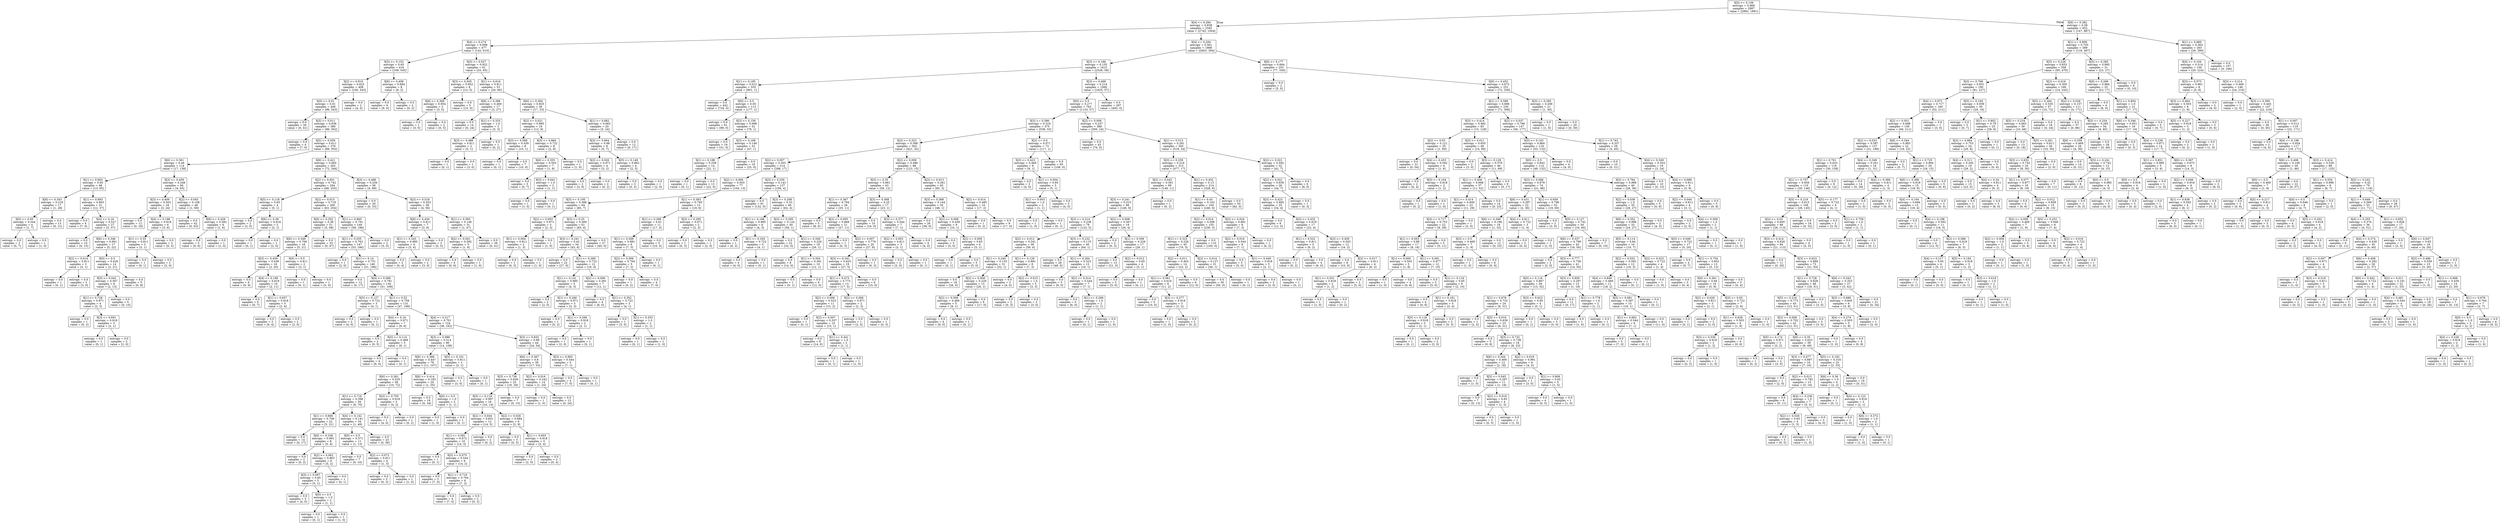 digraph Tree {
node [shape=box] ;
0 [label="X[5] <= 0.156\nentropy = 0.968\nsamples = 2997\nvalue = [2892, 1891]"] ;
1 [label="X[4] <= 0.284\nentropy = 0.838\nsamples = 2345\nvalue = [2745, 1004]"] ;
0 -> 1 [labeldistance=2.5, labelangle=45, headlabel="True"] ;
2 [label="X[4] <= 0.274\nentropy = 0.699\nsamples = 477\nvalue = [142, 610]"] ;
1 -> 2 ;
3 [label="X[5] <= 0.153\nentropy = 0.65\nsamples = 416\nvalue = [109, 545]"] ;
2 -> 3 ;
4 [label="X[2] <= 0.916\nentropy = 0.623\nsamples = 408\nvalue = [100, 543]"] ;
3 -> 4 ;
5 [label="X[5] <= 0.01\nentropy = 0.61\nsamples = 406\nvalue = [96, 543]"] ;
4 -> 5 ;
6 [label="entropy = 0.0\nsamples = 26\nvalue = [0, 41]"] ;
5 -> 6 ;
7 [label="X[5] <= 0.011\nentropy = 0.636\nsamples = 380\nvalue = [96, 502]"] ;
5 -> 7 ;
8 [label="entropy = 0.0\nsamples = 4\nvalue = [7, 0]"] ;
7 -> 8 ;
9 [label="X[5] <= 0.059\nentropy = 0.611\nsamples = 376\nvalue = [89, 502]"] ;
7 -> 9 ;
10 [label="X[6] <= 0.361\nentropy = 0.46\nsamples = 114\nvalue = [17, 158]"] ;
9 -> 10 ;
11 [label="X[1] <= 0.663\nentropy = 0.65\nsamples = 48\nvalue = [13, 65]"] ;
10 -> 11 ;
12 [label="X[6] <= 0.343\nentropy = 0.216\nsamples = 17\nvalue = [1, 28]"] ;
11 -> 12 ;
13 [label="X[5] <= 0.05\nentropy = 0.544\nsamples = 4\nvalue = [1, 7]"] ;
12 -> 13 ;
14 [label="entropy = 0.0\nsamples = 3\nvalue = [0, 7]"] ;
13 -> 14 ;
15 [label="entropy = 0.0\nsamples = 1\nvalue = [1, 0]"] ;
13 -> 15 ;
16 [label="entropy = 0.0\nsamples = 13\nvalue = [0, 21]"] ;
12 -> 16 ;
17 [label="X[1] <= 0.693\nentropy = 0.803\nsamples = 31\nvalue = [12, 37]"] ;
11 -> 17 ;
18 [label="entropy = 0.0\nsamples = 4\nvalue = [7, 0]"] ;
17 -> 18 ;
19 [label="X[4] <= 0.16\nentropy = 0.527\nsamples = 27\nvalue = [5, 37]"] ;
17 -> 19 ;
20 [label="entropy = 0.0\nsamples = 10\nvalue = [0, 15]"] ;
19 -> 20 ;
21 [label="X[6] <= 0.346\nentropy = 0.691\nsamples = 17\nvalue = [5, 22]"] ;
19 -> 21 ;
22 [label="X[2] <= 0.014\nentropy = 0.811\nsamples = 3\nvalue = [3, 1]"] ;
21 -> 22 ;
23 [label="entropy = 0.0\nsamples = 1\nvalue = [0, 1]"] ;
22 -> 23 ;
24 [label="entropy = 0.0\nsamples = 2\nvalue = [3, 0]"] ;
22 -> 24 ;
25 [label="X[0] <= 0.5\nentropy = 0.426\nsamples = 14\nvalue = [2, 21]"] ;
21 -> 25 ;
26 [label="X[5] <= 0.042\nentropy = 0.567\nsamples = 9\nvalue = [2, 13]"] ;
25 -> 26 ;
27 [label="X[1] <= 0.728\nentropy = 0.971\nsamples = 4\nvalue = [2, 3]"] ;
26 -> 27 ;
28 [label="entropy = 0.0\nsamples = 1\nvalue = [0, 2]"] ;
27 -> 28 ;
29 [label="X[3] <= 0.691\nentropy = 0.918\nsamples = 3\nvalue = [2, 1]"] ;
27 -> 29 ;
30 [label="entropy = 0.0\nsamples = 1\nvalue = [0, 1]"] ;
29 -> 30 ;
31 [label="entropy = 0.0\nsamples = 2\nvalue = [2, 0]"] ;
29 -> 31 ;
32 [label="entropy = 0.0\nsamples = 5\nvalue = [0, 10]"] ;
26 -> 32 ;
33 [label="entropy = 0.0\nsamples = 5\nvalue = [0, 8]"] ;
25 -> 33 ;
34 [label="X[3] <= 0.459\nentropy = 0.248\nsamples = 66\nvalue = [4, 93]"] ;
10 -> 34 ;
35 [label="X[3] <= 0.409\nentropy = 0.503\nsamples = 18\nvalue = [3, 24]"] ;
34 -> 35 ;
36 [label="entropy = 0.0\nsamples = 12\nvalue = [0, 18]"] ;
35 -> 36 ;
37 [label="X[4] <= 0.198\nentropy = 0.918\nsamples = 6\nvalue = [3, 6]"] ;
35 -> 37 ;
38 [label="X[1] <= 0.55\nentropy = 0.811\nsamples = 3\nvalue = [3, 1]"] ;
37 -> 38 ;
39 [label="entropy = 0.0\nsamples = 1\nvalue = [0, 1]"] ;
38 -> 39 ;
40 [label="entropy = 0.0\nsamples = 2\nvalue = [3, 0]"] ;
38 -> 40 ;
41 [label="entropy = 0.0\nsamples = 3\nvalue = [0, 5]"] ;
37 -> 41 ;
42 [label="X[2] <= 0.045\nentropy = 0.108\nsamples = 48\nvalue = [1, 69]"] ;
34 -> 42 ;
43 [label="entropy = 0.0\nsamples = 42\nvalue = [0, 63]"] ;
42 -> 43 ;
44 [label="X[6] <= 0.429\nentropy = 0.592\nsamples = 6\nvalue = [1, 6]"] ;
42 -> 44 ;
45 [label="entropy = 0.0\nsamples = 5\nvalue = [0, 6]"] ;
44 -> 45 ;
46 [label="entropy = 0.0\nsamples = 1\nvalue = [1, 0]"] ;
44 -> 46 ;
47 [label="X[6] <= 0.421\nentropy = 0.665\nsamples = 262\nvalue = [72, 344]"] ;
9 -> 47 ;
48 [label="X[2] <= 0.001\nentropy = 0.742\nsamples = 204\nvalue = [68, 255]"] ;
47 -> 48 ;
49 [label="X[5] <= 0.118\nentropy = 0.65\nsamples = 4\nvalue = [5, 1]"] ;
48 -> 49 ;
50 [label="entropy = 0.0\nsamples = 2\nvalue = [3, 0]"] ;
49 -> 50 ;
51 [label="X[6] <= 0.39\nentropy = 0.918\nsamples = 2\nvalue = [2, 1]"] ;
49 -> 51 ;
52 [label="entropy = 0.0\nsamples = 1\nvalue = [0, 1]"] ;
51 -> 52 ;
53 [label="entropy = 0.0\nsamples = 1\nvalue = [2, 0]"] ;
51 -> 53 ;
54 [label="X[2] <= 0.015\nentropy = 0.719\nsamples = 200\nvalue = [63, 254]"] ;
48 -> 54 ;
55 [label="X[6] <= 0.352\nentropy = 0.36\nsamples = 51\nvalue = [5, 68]"] ;
54 -> 55 ;
56 [label="X[6] <= 0.349\nentropy = 0.706\nsamples = 18\nvalue = [5, 21]"] ;
55 -> 56 ;
57 [label="X[3] <= 0.459\nentropy = 0.439\nsamples = 16\nvalue = [2, 20]"] ;
56 -> 57 ;
58 [label="entropy = 0.0\nsamples = 6\nvalue = [0, 9]"] ;
57 -> 58 ;
59 [label="X[4] <= 0.198\nentropy = 0.619\nsamples = 10\nvalue = [2, 11]"] ;
57 -> 59 ;
60 [label="entropy = 0.0\nsamples = 5\nvalue = [0, 7]"] ;
59 -> 60 ;
61 [label="X[1] <= 0.657\nentropy = 0.918\nsamples = 5\nvalue = [2, 4]"] ;
59 -> 61 ;
62 [label="entropy = 0.0\nsamples = 3\nvalue = [0, 4]"] ;
61 -> 62 ;
63 [label="entropy = 0.0\nsamples = 2\nvalue = [2, 0]"] ;
61 -> 63 ;
64 [label="X[0] <= 0.5\nentropy = 0.811\nsamples = 2\nvalue = [3, 1]"] ;
56 -> 64 ;
65 [label="entropy = 0.0\nsamples = 1\nvalue = [0, 1]"] ;
64 -> 65 ;
66 [label="entropy = 0.0\nsamples = 1\nvalue = [3, 0]"] ;
64 -> 66 ;
67 [label="entropy = 0.0\nsamples = 33\nvalue = [0, 47]"] ;
55 -> 67 ;
68 [label="X[1] <= 0.865\nentropy = 0.791\nsamples = 149\nvalue = [58, 186]"] ;
54 -> 68 ;
69 [label="X[1] <= 0.035\nentropy = 0.763\nsamples = 147\nvalue = [53, 186]"] ;
68 -> 69 ;
70 [label="entropy = 0.0\nsamples = 1\nvalue = [2, 0]"] ;
69 -> 70 ;
71 [label="X[1] <= 0.14\nentropy = 0.751\nsamples = 146\nvalue = [51, 186]"] ;
69 -> 71 ;
72 [label="entropy = 0.0\nsamples = 12\nvalue = [0, 17]"] ;
71 -> 72 ;
73 [label="X[4] <= 0.066\nentropy = 0.781\nsamples = 134\nvalue = [51, 169]"] ;
71 -> 73 ;
74 [label="X[5] <= 0.127\nentropy = 0.722\nsamples = 3\nvalue = [4, 1]"] ;
73 -> 74 ;
75 [label="entropy = 0.0\nsamples = 2\nvalue = [4, 0]"] ;
74 -> 75 ;
76 [label="entropy = 0.0\nsamples = 1\nvalue = [0, 1]"] ;
74 -> 76 ;
77 [label="X[1] <= 0.52\nentropy = 0.758\nsamples = 131\nvalue = [47, 168]"] ;
73 -> 77 ;
78 [label="X[4] <= 0.16\nentropy = 0.971\nsamples = 7\nvalue = [9, 6]"] ;
77 -> 78 ;
79 [label="entropy = 0.0\nsamples = 2\nvalue = [0, 5]"] ;
78 -> 79 ;
80 [label="X[5] <= 0.114\nentropy = 0.469\nsamples = 5\nvalue = [9, 1]"] ;
78 -> 80 ;
81 [label="entropy = 0.0\nsamples = 4\nvalue = [9, 0]"] ;
80 -> 81 ;
82 [label="entropy = 0.0\nsamples = 1\nvalue = [0, 1]"] ;
80 -> 82 ;
83 [label="X[4] <= 0.217\nentropy = 0.701\nsamples = 124\nvalue = [38, 162]"] ;
77 -> 83 ;
84 [label="X[3] <= 0.986\nentropy = 0.514\nsamples = 80\nvalue = [14, 108]"] ;
83 -> 84 ;
85 [label="X[6] <= 0.366\nentropy = 0.447\nsamples = 78\nvalue = [11, 107]"] ;
84 -> 85 ;
86 [label="X[6] <= 0.361\nentropy = 0.535\nsamples = 58\nvalue = [10, 72]"] ;
85 -> 86 ;
87 [label="X[1] <= 0.716\nentropy = 0.398\nsamples = 56\nvalue = [6, 70]"] ;
86 -> 87 ;
88 [label="X[1] <= 0.666\nentropy = 0.706\nsamples = 22\nvalue = [5, 21]"] ;
87 -> 88 ;
89 [label="entropy = 0.0\nsamples = 14\nvalue = [0, 17]"] ;
88 -> 89 ;
90 [label="X[6] <= 0.338\nentropy = 0.991\nsamples = 8\nvalue = [5, 4]"] ;
88 -> 90 ;
91 [label="entropy = 0.0\nsamples = 2\nvalue = [0, 2]"] ;
90 -> 91 ;
92 [label="X[2] <= 0.062\nentropy = 0.863\nsamples = 6\nvalue = [5, 2]"] ;
90 -> 92 ;
93 [label="X[5] <= 0.097\nentropy = 0.65\nsamples = 5\nvalue = [5, 1]"] ;
92 -> 93 ;
94 [label="entropy = 0.0\nsamples = 3\nvalue = [4, 0]"] ;
93 -> 94 ;
95 [label="X[0] <= 0.5\nentropy = 1.0\nsamples = 2\nvalue = [1, 1]"] ;
93 -> 95 ;
96 [label="entropy = 0.0\nsamples = 1\nvalue = [0, 1]"] ;
95 -> 96 ;
97 [label="entropy = 0.0\nsamples = 1\nvalue = [1, 0]"] ;
95 -> 97 ;
98 [label="entropy = 0.0\nsamples = 1\nvalue = [0, 1]"] ;
92 -> 98 ;
99 [label="X[4] <= 0.142\nentropy = 0.141\nsamples = 34\nvalue = [1, 49]"] ;
87 -> 99 ;
100 [label="X[0] <= 0.5\nentropy = 0.371\nsamples = 11\nvalue = [1, 13]"] ;
99 -> 100 ;
101 [label="entropy = 0.0\nsamples = 7\nvalue = [0, 10]"] ;
100 -> 101 ;
102 [label="X[2] <= 0.072\nentropy = 0.811\nsamples = 4\nvalue = [1, 3]"] ;
100 -> 102 ;
103 [label="entropy = 0.0\nsamples = 3\nvalue = [0, 3]"] ;
102 -> 103 ;
104 [label="entropy = 0.0\nsamples = 1\nvalue = [1, 0]"] ;
102 -> 104 ;
105 [label="entropy = 0.0\nsamples = 23\nvalue = [0, 36]"] ;
99 -> 105 ;
106 [label="X[3] <= 0.705\nentropy = 0.918\nsamples = 2\nvalue = [4, 2]"] ;
86 -> 106 ;
107 [label="entropy = 0.0\nsamples = 1\nvalue = [4, 0]"] ;
106 -> 107 ;
108 [label="entropy = 0.0\nsamples = 1\nvalue = [0, 2]"] ;
106 -> 108 ;
109 [label="X[6] <= 0.414\nentropy = 0.183\nsamples = 20\nvalue = [1, 35]"] ;
85 -> 109 ;
110 [label="entropy = 0.0\nsamples = 18\nvalue = [0, 34]"] ;
109 -> 110 ;
111 [label="X[0] <= 0.5\nentropy = 1.0\nsamples = 2\nvalue = [1, 1]"] ;
109 -> 111 ;
112 [label="entropy = 0.0\nsamples = 1\nvalue = [1, 0]"] ;
111 -> 112 ;
113 [label="entropy = 0.0\nsamples = 1\nvalue = [0, 1]"] ;
111 -> 113 ;
114 [label="X[5] <= 0.101\nentropy = 0.811\nsamples = 2\nvalue = [3, 1]"] ;
84 -> 114 ;
115 [label="entropy = 0.0\nsamples = 1\nvalue = [3, 0]"] ;
114 -> 115 ;
116 [label="entropy = 0.0\nsamples = 1\nvalue = [0, 1]"] ;
114 -> 116 ;
117 [label="X[3] <= 0.832\nentropy = 0.89\nsamples = 44\nvalue = [24, 54]"] ;
83 -> 117 ;
118 [label="X[6] <= 0.367\nentropy = 0.8\nsamples = 39\nvalue = [17, 53]"] ;
117 -> 118 ;
119 [label="X[3] <= 0.736\nentropy = 0.939\nsamples = 25\nvalue = [16, 29]"] ;
118 -> 119 ;
120 [label="X[5] <= 0.118\nentropy = 0.997\nsamples = 18\nvalue = [16, 14]"] ;
119 -> 120 ;
121 [label="X[2] <= 0.044\nentropy = 0.831\nsamples = 12\nvalue = [14, 5]"] ;
120 -> 121 ;
122 [label="X[1] <= 0.581\nentropy = 0.672\nsamples = 10\nvalue = [14, 3]"] ;
121 -> 122 ;
123 [label="entropy = 0.0\nsamples = 1\nvalue = [0, 1]"] ;
122 -> 123 ;
124 [label="X[5] <= 0.075\nentropy = 0.544\nsamples = 9\nvalue = [14, 2]"] ;
122 -> 124 ;
125 [label="entropy = 0.0\nsamples = 3\nvalue = [7, 0]"] ;
124 -> 125 ;
126 [label="X[1] <= 0.716\nentropy = 0.764\nsamples = 6\nvalue = [7, 2]"] ;
124 -> 126 ;
127 [label="entropy = 0.0\nsamples = 4\nvalue = [7, 0]"] ;
126 -> 127 ;
128 [label="entropy = 0.0\nsamples = 2\nvalue = [0, 2]"] ;
126 -> 128 ;
129 [label="entropy = 0.0\nsamples = 2\nvalue = [0, 2]"] ;
121 -> 129 ;
130 [label="X[2] <= 0.026\nentropy = 0.684\nsamples = 6\nvalue = [2, 9]"] ;
120 -> 130 ;
131 [label="entropy = 0.0\nsamples = 3\nvalue = [0, 5]"] ;
130 -> 131 ;
132 [label="X[1] <= 0.603\nentropy = 0.918\nsamples = 3\nvalue = [2, 4]"] ;
130 -> 132 ;
133 [label="entropy = 0.0\nsamples = 1\nvalue = [2, 0]"] ;
132 -> 133 ;
134 [label="entropy = 0.0\nsamples = 2\nvalue = [0, 4]"] ;
132 -> 134 ;
135 [label="entropy = 0.0\nsamples = 7\nvalue = [0, 15]"] ;
119 -> 135 ;
136 [label="X[2] <= 0.016\nentropy = 0.242\nsamples = 14\nvalue = [1, 24]"] ;
118 -> 136 ;
137 [label="entropy = 0.0\nsamples = 1\nvalue = [1, 0]"] ;
136 -> 137 ;
138 [label="entropy = 0.0\nsamples = 13\nvalue = [0, 24]"] ;
136 -> 138 ;
139 [label="X[3] <= 0.905\nentropy = 0.544\nsamples = 5\nvalue = [7, 1]"] ;
117 -> 139 ;
140 [label="entropy = 0.0\nsamples = 4\nvalue = [7, 0]"] ;
139 -> 140 ;
141 [label="entropy = 0.0\nsamples = 1\nvalue = [0, 1]"] ;
139 -> 141 ;
142 [label="entropy = 0.0\nsamples = 2\nvalue = [5, 0]"] ;
68 -> 142 ;
143 [label="X[3] <= 0.486\nentropy = 0.256\nsamples = 58\nvalue = [4, 89]"] ;
47 -> 143 ;
144 [label="entropy = 0.0\nsamples = 20\nvalue = [0, 33]"] ;
143 -> 144 ;
145 [label="X[3] <= 0.518\nentropy = 0.353\nsamples = 38\nvalue = [4, 56]"] ;
143 -> 145 ;
146 [label="X[6] <= 0.434\nentropy = 0.811\nsamples = 7\nvalue = [3, 9]"] ;
145 -> 146 ;
147 [label="X[1] <= 0.343\nentropy = 0.985\nsamples = 4\nvalue = [3, 4]"] ;
146 -> 147 ;
148 [label="entropy = 0.0\nsamples = 2\nvalue = [0, 4]"] ;
147 -> 148 ;
149 [label="entropy = 0.0\nsamples = 2\nvalue = [3, 0]"] ;
147 -> 149 ;
150 [label="entropy = 0.0\nsamples = 3\nvalue = [0, 5]"] ;
146 -> 150 ;
151 [label="X[1] <= 0.363\nentropy = 0.146\nsamples = 31\nvalue = [1, 47]"] ;
145 -> 151 ;
152 [label="X[2] <= 0.041\nentropy = 0.592\nsamples = 5\nvalue = [1, 6]"] ;
151 -> 152 ;
153 [label="entropy = 0.0\nsamples = 4\nvalue = [0, 6]"] ;
152 -> 153 ;
154 [label="entropy = 0.0\nsamples = 1\nvalue = [1, 0]"] ;
152 -> 154 ;
155 [label="entropy = 0.0\nsamples = 26\nvalue = [0, 41]"] ;
151 -> 155 ;
156 [label="entropy = 0.0\nsamples = 2\nvalue = [4, 0]"] ;
4 -> 156 ;
157 [label="X[6] <= 0.409\nentropy = 0.684\nsamples = 8\nvalue = [9, 2]"] ;
3 -> 157 ;
158 [label="entropy = 0.0\nsamples = 6\nvalue = [9, 0]"] ;
157 -> 158 ;
159 [label="entropy = 0.0\nsamples = 2\nvalue = [0, 2]"] ;
157 -> 159 ;
160 [label="X[5] <= 0.027\nentropy = 0.922\nsamples = 61\nvalue = [33, 65]"] ;
2 -> 160 ;
161 [label="X[3] <= 0.505\nentropy = 0.852\nsamples = 8\nvalue = [13, 5]"] ;
160 -> 161 ;
162 [label="X[6] <= 0.369\nentropy = 0.954\nsamples = 3\nvalue = [3, 5]"] ;
161 -> 162 ;
163 [label="entropy = 0.0\nsamples = 1\nvalue = [3, 0]"] ;
162 -> 163 ;
164 [label="entropy = 0.0\nsamples = 2\nvalue = [0, 5]"] ;
162 -> 164 ;
165 [label="entropy = 0.0\nsamples = 5\nvalue = [10, 0]"] ;
161 -> 165 ;
166 [label="X[1] <= 0.616\nentropy = 0.811\nsamples = 53\nvalue = [20, 60]"] ;
160 -> 166 ;
167 [label="X[6] <= 0.388\nentropy = 0.469\nsamples = 17\nvalue = [3, 27]"] ;
166 -> 167 ;
168 [label="entropy = 0.0\nsamples = 14\nvalue = [0, 24]"] ;
167 -> 168 ;
169 [label="X[1] <= 0.333\nentropy = 1.0\nsamples = 3\nvalue = [3, 3]"] ;
167 -> 169 ;
170 [label="X[3] <= 0.486\nentropy = 0.811\nsamples = 2\nvalue = [3, 1]"] ;
169 -> 170 ;
171 [label="entropy = 0.0\nsamples = 1\nvalue = [0, 1]"] ;
170 -> 171 ;
172 [label="entropy = 0.0\nsamples = 1\nvalue = [3, 0]"] ;
170 -> 172 ;
173 [label="entropy = 0.0\nsamples = 1\nvalue = [0, 2]"] ;
169 -> 173 ;
174 [label="X[6] <= 0.364\nentropy = 0.925\nsamples = 36\nvalue = [17, 33]"] ;
166 -> 174 ;
175 [label="X[2] <= 0.021\nentropy = 0.985\nsamples = 16\nvalue = [12, 9]"] ;
174 -> 175 ;
176 [label="X[3] <= 0.568\nentropy = 0.439\nsamples = 8\nvalue = [10, 1]"] ;
175 -> 176 ;
177 [label="entropy = 0.0\nsamples = 1\nvalue = [0, 1]"] ;
176 -> 177 ;
178 [label="entropy = 0.0\nsamples = 7\nvalue = [10, 0]"] ;
176 -> 178 ;
179 [label="X[3] <= 0.864\nentropy = 0.722\nsamples = 8\nvalue = [2, 8]"] ;
175 -> 179 ;
180 [label="X[6] <= 0.355\nentropy = 0.503\nsamples = 7\nvalue = [1, 8]"] ;
179 -> 180 ;
181 [label="entropy = 0.0\nsamples = 5\nvalue = [0, 7]"] ;
180 -> 181 ;
182 [label="X[3] <= 0.641\nentropy = 1.0\nsamples = 2\nvalue = [1, 1]"] ;
180 -> 182 ;
183 [label="entropy = 0.0\nsamples = 1\nvalue = [1, 0]"] ;
182 -> 183 ;
184 [label="entropy = 0.0\nsamples = 1\nvalue = [0, 1]"] ;
182 -> 184 ;
185 [label="entropy = 0.0\nsamples = 1\nvalue = [1, 0]"] ;
179 -> 185 ;
186 [label="X[1] <= 0.682\nentropy = 0.663\nsamples = 20\nvalue = [5, 24]"] ;
174 -> 186 ;
187 [label="X[3] <= 0.664\nentropy = 0.98\nsamples = 8\nvalue = [5, 7]"] ;
186 -> 187 ;
188 [label="X[2] <= 0.026\nentropy = 0.971\nsamples = 4\nvalue = [3, 2]"] ;
187 -> 188 ;
189 [label="entropy = 0.0\nsamples = 2\nvalue = [3, 0]"] ;
188 -> 189 ;
190 [label="entropy = 0.0\nsamples = 2\nvalue = [0, 2]"] ;
188 -> 190 ;
191 [label="X[5] <= 0.149\nentropy = 0.863\nsamples = 4\nvalue = [2, 5]"] ;
187 -> 191 ;
192 [label="entropy = 0.0\nsamples = 3\nvalue = [0, 5]"] ;
191 -> 192 ;
193 [label="entropy = 0.0\nsamples = 1\nvalue = [2, 0]"] ;
191 -> 193 ;
194 [label="entropy = 0.0\nsamples = 12\nvalue = [0, 17]"] ;
186 -> 194 ;
195 [label="X[4] <= 0.294\nentropy = 0.561\nsamples = 1868\nvalue = [2603, 394]"] ;
1 -> 195 ;
196 [label="X[3] <= 0.186\nentropy = 0.155\nsamples = 1615\nvalue = [2526, 58]"] ;
195 -> 196 ;
197 [label="X[1] <= 0.185\nentropy = 0.012\nsamples = 555\nvalue = [901, 1]"] ;
196 -> 197 ;
198 [label="entropy = 0.0\nsamples = 442\nvalue = [724, 0]"] ;
197 -> 198 ;
199 [label="X[0] <= 0.5\nentropy = 0.05\nsamples = 113\nvalue = [177, 1]"] ;
197 -> 199 ;
200 [label="entropy = 0.0\nsamples = 61\nvalue = [99, 0]"] ;
199 -> 200 ;
201 [label="X[3] <= 0.159\nentropy = 0.098\nsamples = 52\nvalue = [78, 1]"] ;
199 -> 201 ;
202 [label="entropy = 0.0\nsamples = 19\nvalue = [31, 0]"] ;
201 -> 202 ;
203 [label="X[3] <= 0.168\nentropy = 0.146\nsamples = 33\nvalue = [47, 1]"] ;
201 -> 203 ;
204 [label="X[1] <= 0.186\nentropy = 0.258\nsamples = 14\nvalue = [22, 1]"] ;
203 -> 204 ;
205 [label="entropy = 0.0\nsamples = 1\nvalue = [0, 1]"] ;
204 -> 205 ;
206 [label="entropy = 0.0\nsamples = 13\nvalue = [22, 0]"] ;
204 -> 206 ;
207 [label="entropy = 0.0\nsamples = 19\nvalue = [25, 0]"] ;
203 -> 207 ;
208 [label="X[3] <= 0.468\nentropy = 0.214\nsamples = 1060\nvalue = [1625, 57]"] ;
196 -> 208 ;
209 [label="X[0] <= 0.5\nentropy = 0.277\nsamples = 763\nvalue = [1133, 57]"] ;
208 -> 209 ;
210 [label="X[3] <= 0.386\nentropy = 0.319\nsamples = 375\nvalue = [538, 33]"] ;
209 -> 210 ;
211 [label="X[3] <= 0.323\nentropy = 0.368\nsamples = 302\nvalue = [421, 32]"] ;
210 -> 211 ;
212 [label="X[2] <= 0.007\nentropy = 0.303\nsamples = 214\nvalue = [298, 17]"] ;
211 -> 212 ;
213 [label="X[2] <= 0.006\nentropy = 0.503\nsamples = 77\nvalue = [104, 13]"] ;
212 -> 213 ;
214 [label="X[3] <= 0.195\nentropy = 0.388\nsamples = 64\nvalue = [85, 7]"] ;
213 -> 214 ;
215 [label="X[2] <= 0.003\nentropy = 0.971\nsamples = 3\nvalue = [2, 3]"] ;
214 -> 215 ;
216 [label="X[1] <= 0.004\nentropy = 0.811\nsamples = 2\nvalue = [1, 3]"] ;
215 -> 216 ;
217 [label="entropy = 0.0\nsamples = 1\nvalue = [0, 3]"] ;
216 -> 217 ;
218 [label="entropy = 0.0\nsamples = 1\nvalue = [1, 0]"] ;
216 -> 218 ;
219 [label="entropy = 0.0\nsamples = 1\nvalue = [1, 0]"] ;
215 -> 219 ;
220 [label="X[3] <= 0.25\nentropy = 0.269\nsamples = 61\nvalue = [83, 4]"] ;
214 -> 220 ;
221 [label="X[3] <= 0.241\nentropy = 0.42\nsamples = 34\nvalue = [43, 4]"] ;
220 -> 221 ;
222 [label="entropy = 0.0\nsamples = 22\nvalue = [27, 0]"] ;
221 -> 222 ;
223 [label="X[1] <= 0.269\nentropy = 0.722\nsamples = 12\nvalue = [16, 4]"] ;
221 -> 223 ;
224 [label="X[1] <= 0.141\nentropy = 0.985\nsamples = 5\nvalue = [4, 3]"] ;
223 -> 224 ;
225 [label="entropy = 0.0\nsamples = 2\nvalue = [2, 0]"] ;
224 -> 225 ;
226 [label="X[1] <= 0.266\nentropy = 0.971\nsamples = 3\nvalue = [2, 3]"] ;
224 -> 226 ;
227 [label="entropy = 0.0\nsamples = 1\nvalue = [0, 2]"] ;
226 -> 227 ;
228 [label="X[1] <= 0.266\nentropy = 0.918\nsamples = 2\nvalue = [2, 1]"] ;
226 -> 228 ;
229 [label="entropy = 0.0\nsamples = 1\nvalue = [2, 0]"] ;
228 -> 229 ;
230 [label="entropy = 0.0\nsamples = 1\nvalue = [0, 1]"] ;
228 -> 230 ;
231 [label="X[2] <= 0.006\nentropy = 0.391\nsamples = 7\nvalue = [12, 1]"] ;
223 -> 231 ;
232 [label="entropy = 0.0\nsamples = 4\nvalue = [8, 0]"] ;
231 -> 232 ;
233 [label="X[1] <= 0.352\nentropy = 0.722\nsamples = 3\nvalue = [4, 1]"] ;
231 -> 233 ;
234 [label="entropy = 0.0\nsamples = 1\nvalue = [3, 0]"] ;
233 -> 234 ;
235 [label="X[1] <= 0.353\nentropy = 1.0\nsamples = 2\nvalue = [1, 1]"] ;
233 -> 235 ;
236 [label="entropy = 0.0\nsamples = 1\nvalue = [0, 1]"] ;
235 -> 236 ;
237 [label="entropy = 0.0\nsamples = 1\nvalue = [1, 0]"] ;
235 -> 237 ;
238 [label="entropy = 0.0\nsamples = 27\nvalue = [40, 0]"] ;
220 -> 238 ;
239 [label="X[1] <= 0.383\nentropy = 0.795\nsamples = 13\nvalue = [19, 6]"] ;
213 -> 239 ;
240 [label="X[1] <= 0.286\nentropy = 0.61\nsamples = 11\nvalue = [17, 3]"] ;
239 -> 240 ;
241 [label="X[1] <= 0.269\nentropy = 0.881\nsamples = 6\nvalue = [7, 3]"] ;
240 -> 241 ;
242 [label="X[2] <= 0.006\nentropy = 0.764\nsamples = 5\nvalue = [7, 2]"] ;
241 -> 242 ;
243 [label="entropy = 0.0\nsamples = 1\nvalue = [0, 2]"] ;
242 -> 243 ;
244 [label="entropy = 0.0\nsamples = 4\nvalue = [7, 0]"] ;
242 -> 244 ;
245 [label="entropy = 0.0\nsamples = 1\nvalue = [0, 1]"] ;
241 -> 245 ;
246 [label="entropy = 0.0\nsamples = 5\nvalue = [10, 0]"] ;
240 -> 246 ;
247 [label="X[3] <= 0.295\nentropy = 0.971\nsamples = 2\nvalue = [2, 3]"] ;
239 -> 247 ;
248 [label="entropy = 0.0\nsamples = 1\nvalue = [0, 3]"] ;
247 -> 248 ;
249 [label="entropy = 0.0\nsamples = 1\nvalue = [2, 0]"] ;
247 -> 249 ;
250 [label="X[3] <= 0.259\nentropy = 0.143\nsamples = 137\nvalue = [194, 4]"] ;
212 -> 250 ;
251 [label="entropy = 0.0\nsamples = 91\nvalue = [132, 0]"] ;
250 -> 251 ;
252 [label="X[3] <= 0.268\nentropy = 0.33\nsamples = 46\nvalue = [62, 4]"] ;
250 -> 252 ;
253 [label="X[1] <= 0.166\nentropy = 0.985\nsamples = 6\nvalue = [4, 3]"] ;
252 -> 253 ;
254 [label="entropy = 0.0\nsamples = 1\nvalue = [0, 2]"] ;
253 -> 254 ;
255 [label="X[1] <= 0.345\nentropy = 0.722\nsamples = 5\nvalue = [4, 1]"] ;
253 -> 255 ;
256 [label="entropy = 0.0\nsamples = 4\nvalue = [4, 0]"] ;
255 -> 256 ;
257 [label="entropy = 0.0\nsamples = 1\nvalue = [0, 1]"] ;
255 -> 257 ;
258 [label="X[3] <= 0.295\nentropy = 0.124\nsamples = 40\nvalue = [58, 1]"] ;
252 -> 258 ;
259 [label="entropy = 0.0\nsamples = 22\nvalue = [32, 0]"] ;
258 -> 259 ;
260 [label="X[1] <= 0.349\nentropy = 0.229\nsamples = 18\nvalue = [26, 1]"] ;
258 -> 260 ;
261 [label="entropy = 0.0\nsamples = 8\nvalue = [14, 0]"] ;
260 -> 261 ;
262 [label="X[1] <= 0.354\nentropy = 0.391\nsamples = 10\nvalue = [12, 1]"] ;
260 -> 262 ;
263 [label="entropy = 0.0\nsamples = 1\nvalue = [0, 1]"] ;
262 -> 263 ;
264 [label="entropy = 0.0\nsamples = 9\nvalue = [12, 0]"] ;
262 -> 264 ;
265 [label="X[2] <= 0.008\nentropy = 0.496\nsamples = 88\nvalue = [123, 15]"] ;
211 -> 265 ;
266 [label="X[3] <= 0.35\nentropy = 0.661\nsamples = 43\nvalue = [58, 12]"] ;
265 -> 266 ;
267 [label="X[1] <= 0.367\nentropy = 0.794\nsamples = 26\nvalue = [35, 11]"] ;
266 -> 267 ;
268 [label="entropy = 0.0\nsamples = 5\nvalue = [8, 0]"] ;
267 -> 268 ;
269 [label="X[2] <= 0.005\nentropy = 0.868\nsamples = 21\nvalue = [27, 11]"] ;
267 -> 269 ;
270 [label="entropy = 0.0\nsamples = 1\nvalue = [0, 3]"] ;
269 -> 270 ;
271 [label="X[2] <= 0.007\nentropy = 0.776\nsamples = 20\nvalue = [27, 8]"] ;
269 -> 271 ;
272 [label="X[3] <= 0.341\nentropy = 0.625\nsamples = 19\nvalue = [27, 5]"] ;
271 -> 272 ;
273 [label="X[1] <= 0.473\nentropy = 0.773\nsamples = 13\nvalue = [17, 5]"] ;
272 -> 273 ;
274 [label="X[2] <= 0.006\nentropy = 0.523\nsamples = 11\nvalue = [15, 2]"] ;
273 -> 274 ;
275 [label="entropy = 0.0\nsamples = 1\nvalue = [0, 1]"] ;
274 -> 275 ;
276 [label="X[2] <= 0.007\nentropy = 0.337\nsamples = 10\nvalue = [15, 1]"] ;
274 -> 276 ;
277 [label="entropy = 0.0\nsamples = 8\nvalue = [14, 0]"] ;
276 -> 277 ;
278 [label="X[1] <= 0.441\nentropy = 1.0\nsamples = 2\nvalue = [1, 1]"] ;
276 -> 278 ;
279 [label="entropy = 0.0\nsamples = 1\nvalue = [0, 1]"] ;
278 -> 279 ;
280 [label="entropy = 0.0\nsamples = 1\nvalue = [1, 0]"] ;
278 -> 280 ;
281 [label="X[2] <= 0.006\nentropy = 0.971\nsamples = 2\nvalue = [2, 3]"] ;
273 -> 281 ;
282 [label="entropy = 0.0\nsamples = 1\nvalue = [2, 0]"] ;
281 -> 282 ;
283 [label="entropy = 0.0\nsamples = 1\nvalue = [0, 3]"] ;
281 -> 283 ;
284 [label="entropy = 0.0\nsamples = 6\nvalue = [10, 0]"] ;
272 -> 284 ;
285 [label="entropy = 0.0\nsamples = 1\nvalue = [0, 3]"] ;
271 -> 285 ;
286 [label="X[3] <= 0.368\nentropy = 0.25\nsamples = 17\nvalue = [23, 1]"] ;
266 -> 286 ;
287 [label="entropy = 0.0\nsamples = 10\nvalue = [16, 0]"] ;
286 -> 287 ;
288 [label="X[3] <= 0.377\nentropy = 0.544\nsamples = 7\nvalue = [7, 1]"] ;
286 -> 288 ;
289 [label="X[2] <= 0.003\nentropy = 0.811\nsamples = 3\nvalue = [3, 1]"] ;
288 -> 289 ;
290 [label="entropy = 0.0\nsamples = 2\nvalue = [3, 0]"] ;
289 -> 290 ;
291 [label="entropy = 0.0\nsamples = 1\nvalue = [0, 1]"] ;
289 -> 291 ;
292 [label="entropy = 0.0\nsamples = 4\nvalue = [4, 0]"] ;
288 -> 292 ;
293 [label="X[2] <= 0.013\nentropy = 0.261\nsamples = 45\nvalue = [65, 3]"] ;
265 -> 293 ;
294 [label="X[3] <= 0.368\nentropy = 0.144\nsamples = 35\nvalue = [48, 1]"] ;
293 -> 294 ;
295 [label="entropy = 0.0\nsamples = 26\nvalue = [38, 0]"] ;
294 -> 295 ;
296 [label="X[2] <= 0.008\nentropy = 0.439\nsamples = 9\nvalue = [10, 1]"] ;
294 -> 296 ;
297 [label="entropy = 0.0\nsamples = 3\nvalue = [5, 0]"] ;
296 -> 297 ;
298 [label="X[2] <= 0.009\nentropy = 0.65\nsamples = 6\nvalue = [5, 1]"] ;
296 -> 298 ;
299 [label="entropy = 0.0\nsamples = 1\nvalue = [0, 1]"] ;
298 -> 299 ;
300 [label="entropy = 0.0\nsamples = 5\nvalue = [5, 0]"] ;
298 -> 300 ;
301 [label="X[2] <= 0.014\nentropy = 0.485\nsamples = 10\nvalue = [17, 2]"] ;
293 -> 301 ;
302 [label="entropy = 0.0\nsamples = 1\nvalue = [0, 2]"] ;
301 -> 302 ;
303 [label="entropy = 0.0\nsamples = 9\nvalue = [17, 0]"] ;
301 -> 303 ;
304 [label="X[2] <= 0.0\nentropy = 0.071\nsamples = 73\nvalue = [117, 1]"] ;
210 -> 304 ;
305 [label="X[3] <= 0.423\nentropy = 0.469\nsamples = 8\nvalue = [9, 1]"] ;
304 -> 305 ;
306 [label="entropy = 0.0\nsamples = 3\nvalue = [4, 0]"] ;
305 -> 306 ;
307 [label="X[1] <= 0.004\nentropy = 0.65\nsamples = 5\nvalue = [5, 1]"] ;
305 -> 307 ;
308 [label="X[1] <= 0.003\nentropy = 1.0\nsamples = 2\nvalue = [1, 1]"] ;
307 -> 308 ;
309 [label="entropy = 0.0\nsamples = 1\nvalue = [1, 0]"] ;
308 -> 309 ;
310 [label="entropy = 0.0\nsamples = 1\nvalue = [0, 1]"] ;
308 -> 310 ;
311 [label="entropy = 0.0\nsamples = 3\nvalue = [4, 0]"] ;
307 -> 311 ;
312 [label="entropy = 0.0\nsamples = 65\nvalue = [108, 0]"] ;
304 -> 312 ;
313 [label="X[2] <= 0.008\nentropy = 0.237\nsamples = 388\nvalue = [595, 24]"] ;
209 -> 313 ;
314 [label="entropy = 0.0\nsamples = 43\nvalue = [76, 0]"] ;
313 -> 314 ;
315 [label="X[1] <= 0.513\nentropy = 0.261\nsamples = 345\nvalue = [519, 24]"] ;
313 -> 315 ;
316 [label="X[3] <= 0.259\nentropy = 0.216\nsamples = 313\nvalue = [477, 17]"] ;
315 -> 316 ;
317 [label="X[2] <= 0.043\nentropy = 0.361\nsamples = 99\nvalue = [149, 11]"] ;
316 -> 317 ;
318 [label="X[3] <= 0.241\nentropy = 0.315\nsamples = 98\nvalue = [149, 9]"] ;
317 -> 318 ;
319 [label="X[3] <= 0.214\nentropy = 0.238\nsamples = 79\nvalue = [123, 5]"] ;
318 -> 319 ;
320 [label="X[2] <= 0.012\nentropy = 0.341\nsamples = 39\nvalue = [59, 4]"] ;
319 -> 320 ;
321 [label="X[1] <= 0.249\nentropy = 0.135\nsamples = 31\nvalue = [52, 1]"] ;
320 -> 321 ;
322 [label="entropy = 0.0\nsamples = 18\nvalue = [26, 0]"] ;
321 -> 322 ;
323 [label="X[2] <= 0.008\nentropy = 0.229\nsamples = 13\nvalue = [26, 1]"] ;
321 -> 323 ;
324 [label="X[2] <= 0.008\nentropy = 0.469\nsamples = 5\nvalue = [9, 1]"] ;
323 -> 324 ;
325 [label="entropy = 0.0\nsamples = 4\nvalue = [9, 0]"] ;
324 -> 325 ;
326 [label="entropy = 0.0\nsamples = 1\nvalue = [0, 1]"] ;
324 -> 326 ;
327 [label="entropy = 0.0\nsamples = 8\nvalue = [17, 0]"] ;
323 -> 327 ;
328 [label="X[1] <= 0.129\nentropy = 0.881\nsamples = 8\nvalue = [7, 3]"] ;
320 -> 328 ;
329 [label="entropy = 0.0\nsamples = 3\nvalue = [4, 0]"] ;
328 -> 329 ;
330 [label="X[2] <= 0.015\nentropy = 1.0\nsamples = 5\nvalue = [3, 3]"] ;
328 -> 330 ;
331 [label="entropy = 0.0\nsamples = 2\nvalue = [0, 3]"] ;
330 -> 331 ;
332 [label="entropy = 0.0\nsamples = 3\nvalue = [3, 0]"] ;
330 -> 332 ;
333 [label="X[3] <= 0.232\nentropy = 0.115\nsamples = 40\nvalue = [64, 1]"] ;
319 -> 333 ;
334 [label="entropy = 0.0\nsamples = 28\nvalue = [48, 0]"] ;
333 -> 334 ;
335 [label="X[1] <= 0.264\nentropy = 0.323\nsamples = 12\nvalue = [16, 1]"] ;
333 -> 335 ;
336 [label="entropy = 0.0\nsamples = 5\nvalue = [9, 0]"] ;
335 -> 336 ;
337 [label="X[2] <= 0.014\nentropy = 0.544\nsamples = 7\nvalue = [7, 1]"] ;
335 -> 337 ;
338 [label="entropy = 0.0\nsamples = 5\nvalue = [6, 0]"] ;
337 -> 338 ;
339 [label="X[1] <= 0.289\nentropy = 1.0\nsamples = 2\nvalue = [1, 1]"] ;
337 -> 339 ;
340 [label="entropy = 0.0\nsamples = 1\nvalue = [0, 1]"] ;
339 -> 340 ;
341 [label="entropy = 0.0\nsamples = 1\nvalue = [1, 0]"] ;
339 -> 341 ;
342 [label="X[2] <= 0.008\nentropy = 0.567\nsamples = 19\nvalue = [26, 4]"] ;
318 -> 342 ;
343 [label="entropy = 0.0\nsamples = 2\nvalue = [0, 3]"] ;
342 -> 343 ;
344 [label="X[1] <= 0.309\nentropy = 0.229\nsamples = 17\nvalue = [26, 1]"] ;
342 -> 344 ;
345 [label="entropy = 0.0\nsamples = 13\nvalue = [21, 0]"] ;
344 -> 345 ;
346 [label="X[2] <= 0.012\nentropy = 0.65\nsamples = 4\nvalue = [5, 1]"] ;
344 -> 346 ;
347 [label="entropy = 0.0\nsamples = 3\nvalue = [5, 0]"] ;
346 -> 347 ;
348 [label="entropy = 0.0\nsamples = 1\nvalue = [0, 1]"] ;
346 -> 348 ;
349 [label="entropy = 0.0\nsamples = 1\nvalue = [0, 2]"] ;
317 -> 349 ;
350 [label="X[1] <= 0.452\nentropy = 0.13\nsamples = 214\nvalue = [328, 6]"] ;
316 -> 350 ;
351 [label="X[1] <= 0.43\nentropy = 0.162\nsamples = 164\nvalue = [246, 6]"] ;
350 -> 351 ;
352 [label="X[2] <= 0.014\nentropy = 0.096\nsamples = 155\nvalue = [239, 3]"] ;
351 -> 352 ;
353 [label="X[1] <= 0.323\nentropy = 0.226\nsamples = 45\nvalue = [79, 3]"] ;
352 -> 353 ;
354 [label="X[2] <= 0.011\nentropy = 0.402\nsamples = 14\nvalue = [23, 2]"] ;
353 -> 354 ;
355 [label="X[1] <= 0.061\nentropy = 0.619\nsamples = 8\nvalue = [11, 2]"] ;
354 -> 355 ;
356 [label="entropy = 0.0\nsamples = 5\nvalue = [10, 0]"] ;
355 -> 356 ;
357 [label="X[3] <= 0.277\nentropy = 0.918\nsamples = 3\nvalue = [1, 2]"] ;
355 -> 357 ;
358 [label="entropy = 0.0\nsamples = 1\nvalue = [1, 0]"] ;
357 -> 358 ;
359 [label="entropy = 0.0\nsamples = 2\nvalue = [0, 2]"] ;
357 -> 359 ;
360 [label="entropy = 0.0\nsamples = 6\nvalue = [12, 0]"] ;
354 -> 360 ;
361 [label="X[2] <= 0.014\nentropy = 0.127\nsamples = 31\nvalue = [56, 1]"] ;
353 -> 361 ;
362 [label="entropy = 0.0\nsamples = 30\nvalue = [56, 0]"] ;
361 -> 362 ;
363 [label="entropy = 0.0\nsamples = 1\nvalue = [0, 1]"] ;
361 -> 363 ;
364 [label="entropy = 0.0\nsamples = 110\nvalue = [160, 0]"] ;
352 -> 364 ;
365 [label="X[2] <= 0.024\nentropy = 0.881\nsamples = 9\nvalue = [7, 3]"] ;
351 -> 365 ;
366 [label="X[2] <= 0.016\nentropy = 0.544\nsamples = 8\nvalue = [7, 1]"] ;
365 -> 366 ;
367 [label="entropy = 0.0\nsamples = 5\nvalue = [5, 0]"] ;
366 -> 367 ;
368 [label="X[1] <= 0.449\nentropy = 0.918\nsamples = 3\nvalue = [2, 1]"] ;
366 -> 368 ;
369 [label="entropy = 0.0\nsamples = 2\nvalue = [2, 0]"] ;
368 -> 369 ;
370 [label="entropy = 0.0\nsamples = 1\nvalue = [0, 1]"] ;
368 -> 370 ;
371 [label="entropy = 0.0\nsamples = 1\nvalue = [0, 2]"] ;
365 -> 371 ;
372 [label="entropy = 0.0\nsamples = 50\nvalue = [82, 0]"] ;
350 -> 372 ;
373 [label="X[2] <= 0.021\nentropy = 0.592\nsamples = 32\nvalue = [42, 7]"] ;
315 -> 373 ;
374 [label="X[2] <= 0.021\nentropy = 0.659\nsamples = 26\nvalue = [34, 7]"] ;
373 -> 374 ;
375 [label="X[3] <= 0.423\nentropy = 0.485\nsamples = 25\nvalue = [34, 4]"] ;
374 -> 375 ;
376 [label="entropy = 0.0\nsamples = 8\nvalue = [12, 0]"] ;
375 -> 376 ;
377 [label="X[3] <= 0.432\nentropy = 0.619\nsamples = 17\nvalue = [22, 4]"] ;
375 -> 377 ;
378 [label="X[1] <= 0.522\nentropy = 0.811\nsamples = 5\nvalue = [6, 2]"] ;
377 -> 378 ;
379 [label="entropy = 0.0\nsamples = 1\nvalue = [0, 2]"] ;
378 -> 379 ;
380 [label="entropy = 0.0\nsamples = 4\nvalue = [6, 0]"] ;
378 -> 380 ;
381 [label="X[3] <= 0.459\nentropy = 0.503\nsamples = 12\nvalue = [16, 2]"] ;
377 -> 381 ;
382 [label="entropy = 0.0\nsamples = 8\nvalue = [10, 0]"] ;
381 -> 382 ;
383 [label="X[2] <= 0.017\nentropy = 0.811\nsamples = 4\nvalue = [6, 2]"] ;
381 -> 383 ;
384 [label="X[1] <= 0.551\nentropy = 0.918\nsamples = 2\nvalue = [1, 2]"] ;
383 -> 384 ;
385 [label="entropy = 0.0\nsamples = 1\nvalue = [1, 0]"] ;
384 -> 385 ;
386 [label="entropy = 0.0\nsamples = 1\nvalue = [0, 2]"] ;
384 -> 386 ;
387 [label="entropy = 0.0\nsamples = 2\nvalue = [5, 0]"] ;
383 -> 387 ;
388 [label="entropy = 0.0\nsamples = 1\nvalue = [0, 3]"] ;
374 -> 388 ;
389 [label="entropy = 0.0\nsamples = 6\nvalue = [8, 0]"] ;
373 -> 389 ;
390 [label="entropy = 0.0\nsamples = 297\nvalue = [492, 0]"] ;
208 -> 390 ;
391 [label="X[6] <= 0.177\nentropy = 0.694\nsamples = 253\nvalue = [77, 336]"] ;
195 -> 391 ;
392 [label="entropy = 0.0\nsamples = 2\nvalue = [5, 0]"] ;
391 -> 392 ;
393 [label="X[6] <= 0.452\nentropy = 0.672\nsamples = 251\nvalue = [72, 336]"] ;
391 -> 393 ;
394 [label="X[1] <= 0.589\nentropy = 0.698\nsamples = 230\nvalue = [71, 306]"] ;
393 -> 394 ;
395 [label="X[3] <= 0.414\nentropy = 0.482\nsamples = 83\nvalue = [15, 129]"] ;
394 -> 395 ;
396 [label="X[2] <= 0.03\nentropy = 0.121\nsamples = 35\nvalue = [1, 60]"] ;
395 -> 396 ;
397 [label="entropy = 0.0\nsamples = 31\nvalue = [0, 54]"] ;
396 -> 397 ;
398 [label="X[4] <= 0.453\nentropy = 0.592\nsamples = 4\nvalue = [1, 6]"] ;
396 -> 398 ;
399 [label="entropy = 0.0\nsamples = 2\nvalue = [0, 4]"] ;
398 -> 399 ;
400 [label="X[5] <= 0.104\nentropy = 0.918\nsamples = 2\nvalue = [1, 2]"] ;
398 -> 400 ;
401 [label="entropy = 0.0\nsamples = 1\nvalue = [0, 2]"] ;
400 -> 401 ;
402 [label="entropy = 0.0\nsamples = 1\nvalue = [1, 0]"] ;
400 -> 402 ;
403 [label="X[5] <= 0.011\nentropy = 0.655\nsamples = 48\nvalue = [14, 69]"] ;
395 -> 403 ;
404 [label="entropy = 0.0\nsamples = 2\nvalue = [3, 0]"] ;
403 -> 404 ;
405 [label="X[5] <= 0.128\nentropy = 0.578\nsamples = 46\nvalue = [11, 69]"] ;
403 -> 405 ;
406 [label="X[1] <= 0.456\nentropy = 0.668\nsamples = 37\nvalue = [11, 52]"] ;
405 -> 406 ;
407 [label="X[1] <= 0.414\nentropy = 0.849\nsamples = 23\nvalue = [11, 29]"] ;
406 -> 407 ;
408 [label="X[4] <= 0.717\nentropy = 0.753\nsamples = 22\nvalue = [8, 29]"] ;
407 -> 408 ;
409 [label="X[1] <= 0.053\nentropy = 0.89\nsamples = 17\nvalue = [8, 18]"] ;
408 -> 409 ;
410 [label="X[1] <= 0.006\nentropy = 0.503\nsamples = 5\nvalue = [1, 8]"] ;
409 -> 410 ;
411 [label="entropy = 0.0\nsamples = 1\nvalue = [1, 0]"] ;
410 -> 411 ;
412 [label="entropy = 0.0\nsamples = 4\nvalue = [0, 8]"] ;
410 -> 412 ;
413 [label="X[1] <= 0.091\nentropy = 0.977\nsamples = 12\nvalue = [7, 10]"] ;
409 -> 413 ;
414 [label="entropy = 0.0\nsamples = 3\nvalue = [5, 0]"] ;
413 -> 414 ;
415 [label="X[1] <= 0.116\nentropy = 0.65\nsamples = 9\nvalue = [2, 10]"] ;
413 -> 415 ;
416 [label="entropy = 0.0\nsamples = 4\nvalue = [0, 6]"] ;
415 -> 416 ;
417 [label="X[1] <= 0.181\nentropy = 0.918\nsamples = 5\nvalue = [2, 4]"] ;
415 -> 417 ;
418 [label="X[5] <= 0.118\nentropy = 0.918\nsamples = 3\nvalue = [2, 1]"] ;
417 -> 418 ;
419 [label="entropy = 0.0\nsamples = 1\nvalue = [0, 1]"] ;
418 -> 419 ;
420 [label="entropy = 0.0\nsamples = 2\nvalue = [2, 0]"] ;
418 -> 420 ;
421 [label="entropy = 0.0\nsamples = 2\nvalue = [0, 3]"] ;
417 -> 421 ;
422 [label="entropy = 0.0\nsamples = 5\nvalue = [0, 11]"] ;
408 -> 422 ;
423 [label="entropy = 0.0\nsamples = 1\nvalue = [3, 0]"] ;
407 -> 423 ;
424 [label="entropy = 0.0\nsamples = 14\nvalue = [0, 23]"] ;
406 -> 424 ;
425 [label="entropy = 0.0\nsamples = 9\nvalue = [0, 17]"] ;
405 -> 425 ;
426 [label="X[2] <= 0.037\nentropy = 0.796\nsamples = 147\nvalue = [56, 177]"] ;
394 -> 426 ;
427 [label="X[5] <= 0.143\nentropy = 0.864\nsamples = 118\nvalue = [53, 132]"] ;
426 -> 427 ;
428 [label="X[0] <= 0.5\nentropy = 0.842\nsamples = 114\nvalue = [49, 132]"] ;
427 -> 428 ;
429 [label="X[3] <= 0.586\nentropy = 0.679\nsamples = 74\nvalue = [21, 96]"] ;
428 -> 429 ;
430 [label="X[6] <= 0.431\nentropy = 0.297\nsamples = 22\nvalue = [2, 36]"] ;
429 -> 430 ;
431 [label="X[6] <= 0.346\nentropy = 0.196\nsamples = 19\nvalue = [1, 32]"] ;
430 -> 431 ;
432 [label="X[3] <= 0.5\nentropy = 0.469\nsamples = 7\nvalue = [1, 9]"] ;
431 -> 432 ;
433 [label="entropy = 0.0\nsamples = 1\nvalue = [1, 0]"] ;
432 -> 433 ;
434 [label="entropy = 0.0\nsamples = 6\nvalue = [0, 9]"] ;
432 -> 434 ;
435 [label="entropy = 0.0\nsamples = 12\nvalue = [0, 23]"] ;
431 -> 435 ;
436 [label="X[4] <= 0.811\nentropy = 0.722\nsamples = 3\nvalue = [1, 4]"] ;
430 -> 436 ;
437 [label="entropy = 0.0\nsamples = 2\nvalue = [0, 4]"] ;
436 -> 437 ;
438 [label="entropy = 0.0\nsamples = 1\nvalue = [1, 0]"] ;
436 -> 438 ;
439 [label="X[1] <= 0.659\nentropy = 0.796\nsamples = 52\nvalue = [19, 60]"] ;
429 -> 439 ;
440 [label="entropy = 0.0\nsamples = 2\nvalue = [3, 0]"] ;
439 -> 440 ;
441 [label="X[5] <= 0.127\nentropy = 0.742\nsamples = 50\nvalue = [16, 60]"] ;
439 -> 441 ;
442 [label="X[6] <= 0.337\nentropy = 0.799\nsamples = 43\nvalue = [16, 50]"] ;
441 -> 442 ;
443 [label="entropy = 0.0\nsamples = 2\nvalue = [2, 0]"] ;
442 -> 443 ;
444 [label="X[3] <= 0.777\nentropy = 0.758\nsamples = 41\nvalue = [14, 50]"] ;
442 -> 444 ;
445 [label="X[5] <= 0.116\nentropy = 0.867\nsamples = 28\nvalue = [13, 32]"] ;
444 -> 445 ;
446 [label="X[1] <= 0.678\nentropy = 0.732\nsamples = 24\nvalue = [8, 31]"] ;
445 -> 446 ;
447 [label="entropy = 0.0\nsamples = 1\nvalue = [2, 0]"] ;
446 -> 447 ;
448 [label="X[5] <= 0.016\nentropy = 0.639\nsamples = 23\nvalue = [6, 31]"] ;
446 -> 448 ;
449 [label="entropy = 0.0\nsamples = 5\nvalue = [0, 8]"] ;
448 -> 449 ;
450 [label="X[3] <= 0.732\nentropy = 0.736\nsamples = 18\nvalue = [6, 23]"] ;
448 -> 450 ;
451 [label="X[6] <= 0.344\nentropy = 0.469\nsamples = 12\nvalue = [2, 18]"] ;
450 -> 451 ;
452 [label="entropy = 0.0\nsamples = 1\nvalue = [1, 0]"] ;
451 -> 452 ;
453 [label="X[5] <= 0.045\nentropy = 0.297\nsamples = 11\nvalue = [1, 18]"] ;
451 -> 453 ;
454 [label="entropy = 0.0\nsamples = 7\nvalue = [0, 13]"] ;
453 -> 454 ;
455 [label="X[2] <= 0.016\nentropy = 0.65\nsamples = 4\nvalue = [1, 5]"] ;
453 -> 455 ;
456 [label="entropy = 0.0\nsamples = 3\nvalue = [0, 5]"] ;
455 -> 456 ;
457 [label="entropy = 0.0\nsamples = 1\nvalue = [1, 0]"] ;
455 -> 457 ;
458 [label="X[2] <= 0.019\nentropy = 0.991\nsamples = 6\nvalue = [4, 5]"] ;
450 -> 458 ;
459 [label="entropy = 0.0\nsamples = 1\nvalue = [3, 0]"] ;
458 -> 459 ;
460 [label="X[1] <= 0.809\nentropy = 0.65\nsamples = 5\nvalue = [1, 5]"] ;
458 -> 460 ;
461 [label="entropy = 0.0\nsamples = 4\nvalue = [0, 5]"] ;
460 -> 461 ;
462 [label="entropy = 0.0\nsamples = 1\nvalue = [1, 0]"] ;
460 -> 462 ;
463 [label="X[3] <= 0.623\nentropy = 0.65\nsamples = 4\nvalue = [5, 1]"] ;
445 -> 463 ;
464 [label="entropy = 0.0\nsamples = 1\nvalue = [0, 1]"] ;
463 -> 464 ;
465 [label="entropy = 0.0\nsamples = 3\nvalue = [5, 0]"] ;
463 -> 465 ;
466 [label="X[3] <= 0.859\nentropy = 0.297\nsamples = 13\nvalue = [1, 18]"] ;
444 -> 466 ;
467 [label="entropy = 0.0\nsamples = 11\nvalue = [0, 17]"] ;
466 -> 467 ;
468 [label="X[1] <= 0.778\nentropy = 1.0\nsamples = 2\nvalue = [1, 1]"] ;
466 -> 468 ;
469 [label="entropy = 0.0\nsamples = 1\nvalue = [1, 0]"] ;
468 -> 469 ;
470 [label="entropy = 0.0\nsamples = 1\nvalue = [0, 1]"] ;
468 -> 470 ;
471 [label="entropy = 0.0\nsamples = 7\nvalue = [0, 10]"] ;
441 -> 471 ;
472 [label="X[3] <= 0.764\nentropy = 0.989\nsamples = 40\nvalue = [28, 36]"] ;
428 -> 472 ;
473 [label="X[2] <= 0.036\nentropy = 1.0\nsamples = 35\nvalue = [28, 27]"] ;
472 -> 473 ;
474 [label="X[6] <= 0.352\nentropy = 0.998\nsamples = 33\nvalue = [24, 27]"] ;
473 -> 474 ;
475 [label="X[5] <= 0.114\nentropy = 0.84\nsamples = 16\nvalue = [19, 7]"] ;
474 -> 475 ;
476 [label="X[2] <= 0.032\nentropy = 0.592\nsamples = 12\nvalue = [18, 3]"] ;
475 -> 476 ;
477 [label="X[4] <= 0.849\nentropy = 0.469\nsamples = 11\nvalue = [18, 2]"] ;
476 -> 477 ;
478 [label="X[5] <= 0.081\nentropy = 0.297\nsamples = 10\nvalue = [18, 1]"] ;
477 -> 478 ;
479 [label="X[1] <= 0.662\nentropy = 0.544\nsamples = 6\nvalue = [7, 1]"] ;
478 -> 479 ;
480 [label="entropy = 0.0\nsamples = 5\nvalue = [7, 0]"] ;
479 -> 480 ;
481 [label="entropy = 0.0\nsamples = 1\nvalue = [0, 1]"] ;
479 -> 481 ;
482 [label="entropy = 0.0\nsamples = 4\nvalue = [11, 0]"] ;
478 -> 482 ;
483 [label="entropy = 0.0\nsamples = 1\nvalue = [0, 1]"] ;
477 -> 483 ;
484 [label="entropy = 0.0\nsamples = 1\nvalue = [0, 1]"] ;
476 -> 484 ;
485 [label="X[2] <= 0.023\nentropy = 0.722\nsamples = 4\nvalue = [1, 4]"] ;
475 -> 485 ;
486 [label="entropy = 0.0\nsamples = 1\nvalue = [1, 0]"] ;
485 -> 486 ;
487 [label="entropy = 0.0\nsamples = 3\nvalue = [0, 4]"] ;
485 -> 487 ;
488 [label="X[5] <= 0.049\nentropy = 0.722\nsamples = 17\nvalue = [5, 20]"] ;
474 -> 488 ;
489 [label="entropy = 0.0\nsamples = 4\nvalue = [0, 7]"] ;
488 -> 489 ;
490 [label="X[1] <= 0.754\nentropy = 0.852\nsamples = 13\nvalue = [5, 13]"] ;
488 -> 490 ;
491 [label="X[6] <= 0.361\nentropy = 0.94\nsamples = 10\nvalue = [5, 9]"] ;
490 -> 491 ;
492 [label="X[2] <= 0.028\nentropy = 0.811\nsamples = 3\nvalue = [3, 1]"] ;
491 -> 492 ;
493 [label="entropy = 0.0\nsamples = 1\nvalue = [0, 1]"] ;
492 -> 493 ;
494 [label="entropy = 0.0\nsamples = 2\nvalue = [3, 0]"] ;
492 -> 494 ;
495 [label="X[3] <= 0.65\nentropy = 0.722\nsamples = 7\nvalue = [2, 8]"] ;
491 -> 495 ;
496 [label="X[1] <= 0.628\nentropy = 0.503\nsamples = 6\nvalue = [1, 8]"] ;
495 -> 496 ;
497 [label="X[3] <= 0.536\nentropy = 0.918\nsamples = 2\nvalue = [1, 2]"] ;
496 -> 497 ;
498 [label="entropy = 0.0\nsamples = 1\nvalue = [0, 2]"] ;
497 -> 498 ;
499 [label="entropy = 0.0\nsamples = 1\nvalue = [1, 0]"] ;
497 -> 499 ;
500 [label="entropy = 0.0\nsamples = 4\nvalue = [0, 6]"] ;
496 -> 500 ;
501 [label="entropy = 0.0\nsamples = 1\nvalue = [1, 0]"] ;
495 -> 501 ;
502 [label="entropy = 0.0\nsamples = 3\nvalue = [0, 4]"] ;
490 -> 502 ;
503 [label="entropy = 0.0\nsamples = 2\nvalue = [4, 0]"] ;
473 -> 503 ;
504 [label="entropy = 0.0\nsamples = 5\nvalue = [0, 9]"] ;
472 -> 504 ;
505 [label="entropy = 0.0\nsamples = 4\nvalue = [4, 0]"] ;
427 -> 505 ;
506 [label="X[1] <= 0.743\nentropy = 0.337\nsamples = 29\nvalue = [3, 45]"] ;
426 -> 506 ;
507 [label="entropy = 0.0\nsamples = 10\nvalue = [0, 21]"] ;
506 -> 507 ;
508 [label="X[4] <= 0.349\nentropy = 0.503\nsamples = 19\nvalue = [3, 24]"] ;
506 -> 508 ;
509 [label="entropy = 0.0\nsamples = 10\nvalue = [0, 15]"] ;
508 -> 509 ;
510 [label="X[4] <= 0.689\nentropy = 0.811\nsamples = 9\nvalue = [3, 9]"] ;
508 -> 510 ;
511 [label="X[2] <= 0.044\nentropy = 0.811\nsamples = 4\nvalue = [3, 1]"] ;
510 -> 511 ;
512 [label="entropy = 0.0\nsamples = 2\nvalue = [2, 0]"] ;
511 -> 512 ;
513 [label="X[4] <= 0.509\nentropy = 1.0\nsamples = 2\nvalue = [1, 1]"] ;
511 -> 513 ;
514 [label="entropy = 0.0\nsamples = 1\nvalue = [0, 1]"] ;
513 -> 514 ;
515 [label="entropy = 0.0\nsamples = 1\nvalue = [1, 0]"] ;
513 -> 515 ;
516 [label="entropy = 0.0\nsamples = 5\nvalue = [0, 8]"] ;
510 -> 516 ;
517 [label="X[3] <= 0.395\nentropy = 0.206\nsamples = 21\nvalue = [1, 30]"] ;
393 -> 517 ;
518 [label="entropy = 0.0\nsamples = 1\nvalue = [1, 0]"] ;
517 -> 518 ;
519 [label="entropy = 0.0\nsamples = 20\nvalue = [0, 30]"] ;
517 -> 519 ;
520 [label="X[6] <= 0.382\nentropy = 0.59\nsamples = 652\nvalue = [147, 887]"] ;
0 -> 520 [labeldistance=2.5, labelangle=-45, headlabel="False"] ;
521 [label="X[1] <= 0.809\nentropy = 0.705\nsamples = 389\nvalue = [118, 497]"] ;
520 -> 521 ;
522 [label="X[5] <= 0.228\nentropy = 0.653\nsamples = 358\nvalue = [95, 470]"] ;
521 -> 522 ;
523 [label="X[3] <= 0.768\nentropy = 0.831\nsamples = 190\nvalue = [81, 227]"] ;
522 -> 523 ;
524 [label="X[4] <= 0.972\nentropy = 0.717\nsamples = 160\nvalue = [52, 211]"] ;
523 -> 524 ;
525 [label="X[2] <= 0.051\nentropy = 0.698\nsamples = 159\nvalue = [49, 211]"] ;
524 -> 525 ;
526 [label="X[2] <= 0.033\nentropy = 0.587\nsamples = 137\nvalue = [31, 189]"] ;
525 -> 526 ;
527 [label="X[1] <= 0.761\nentropy = 0.633\nsamples = 119\nvalue = [30, 158]"] ;
526 -> 527 ;
528 [label="X[1] <= 0.757\nentropy = 0.659\nsamples = 110\nvalue = [30, 146]"] ;
527 -> 528 ;
529 [label="X[5] <= 0.219\nentropy = 0.615\nsamples = 106\nvalue = [26, 145]"] ;
528 -> 529 ;
530 [label="X[2] <= 0.03\nentropy = 0.695\nsamples = 88\nvalue = [26, 113]"] ;
529 -> 530 ;
531 [label="X[3] <= 0.414\nentropy = 0.626\nsamples = 84\nvalue = [21, 113]"] ;
530 -> 531 ;
532 [label="entropy = 0.0\nsamples = 11\nvalue = [0, 20]"] ;
531 -> 532 ;
533 [label="X[3] <= 0.623\nentropy = 0.689\nsamples = 73\nvalue = [21, 93]"] ;
531 -> 533 ;
534 [label="X[1] <= 0.728\nentropy = 0.828\nsamples = 46\nvalue = [18, 51]"] ;
533 -> 534 ;
535 [label="X[5] <= 0.216\nentropy = 0.773\nsamples = 45\nvalue = [15, 51]"] ;
534 -> 535 ;
536 [label="X[2] <= 0.008\nentropy = 0.702\nsamples = 42\nvalue = [12, 51]"] ;
535 -> 536 ;
537 [label="X[5] <= 0.174\nentropy = 0.971\nsamples = 3\nvalue = [3, 2]"] ;
536 -> 537 ;
538 [label="entropy = 0.0\nsamples = 1\nvalue = [0, 2]"] ;
537 -> 538 ;
539 [label="entropy = 0.0\nsamples = 2\nvalue = [3, 0]"] ;
537 -> 539 ;
540 [label="X[6] <= 0.35\nentropy = 0.623\nsamples = 39\nvalue = [9, 49]"] ;
536 -> 540 ;
541 [label="X[3] <= 0.477\nentropy = 0.887\nsamples = 16\nvalue = [7, 16]"] ;
540 -> 541 ;
542 [label="entropy = 0.0\nsamples = 1\nvalue = [2, 0]"] ;
541 -> 542 ;
543 [label="X[2] <= 0.013\nentropy = 0.792\nsamples = 15\nvalue = [5, 16]"] ;
541 -> 543 ;
544 [label="entropy = 0.0\nsamples = 8\nvalue = [0, 11]"] ;
543 -> 544 ;
545 [label="X[4] <= 0.236\nentropy = 1.0\nsamples = 7\nvalue = [5, 5]"] ;
543 -> 545 ;
546 [label="X[2] <= 0.026\nentropy = 0.65\nsamples = 4\nvalue = [1, 5]"] ;
545 -> 546 ;
547 [label="entropy = 0.0\nsamples = 3\nvalue = [0, 5]"] ;
546 -> 547 ;
548 [label="entropy = 0.0\nsamples = 1\nvalue = [1, 0]"] ;
546 -> 548 ;
549 [label="entropy = 0.0\nsamples = 3\nvalue = [4, 0]"] ;
545 -> 549 ;
550 [label="X[5] <= 0.162\nentropy = 0.316\nsamples = 23\nvalue = [2, 33]"] ;
540 -> 550 ;
551 [label="X[6] <= 0.36\nentropy = 1.0\nsamples = 4\nvalue = [2, 2]"] ;
550 -> 551 ;
552 [label="entropy = 0.0\nsamples = 1\nvalue = [0, 1]"] ;
551 -> 552 ;
553 [label="X[4] <= 0.123\nentropy = 0.918\nsamples = 3\nvalue = [2, 1]"] ;
551 -> 553 ;
554 [label="entropy = 0.0\nsamples = 1\nvalue = [1, 0]"] ;
553 -> 554 ;
555 [label="X[6] <= 0.372\nentropy = 1.0\nsamples = 2\nvalue = [1, 1]"] ;
553 -> 555 ;
556 [label="entropy = 0.0\nsamples = 1\nvalue = [1, 0]"] ;
555 -> 556 ;
557 [label="entropy = 0.0\nsamples = 1\nvalue = [0, 1]"] ;
555 -> 557 ;
558 [label="entropy = 0.0\nsamples = 19\nvalue = [0, 31]"] ;
550 -> 558 ;
559 [label="entropy = 0.0\nsamples = 3\nvalue = [3, 0]"] ;
535 -> 559 ;
560 [label="entropy = 0.0\nsamples = 1\nvalue = [3, 0]"] ;
534 -> 560 ;
561 [label="X[6] <= 0.343\nentropy = 0.353\nsamples = 27\nvalue = [3, 42]"] ;
533 -> 561 ;
562 [label="X[3] <= 0.686\nentropy = 0.845\nsamples = 6\nvalue = [3, 8]"] ;
561 -> 562 ;
563 [label="X[4] <= 0.274\nentropy = 0.503\nsamples = 5\nvalue = [1, 8]"] ;
562 -> 563 ;
564 [label="entropy = 0.0\nsamples = 1\nvalue = [1, 0]"] ;
563 -> 564 ;
565 [label="entropy = 0.0\nsamples = 4\nvalue = [0, 8]"] ;
563 -> 565 ;
566 [label="entropy = 0.0\nsamples = 1\nvalue = [2, 0]"] ;
562 -> 566 ;
567 [label="entropy = 0.0\nsamples = 21\nvalue = [0, 34]"] ;
561 -> 567 ;
568 [label="entropy = 0.0\nsamples = 4\nvalue = [5, 0]"] ;
530 -> 568 ;
569 [label="entropy = 0.0\nsamples = 18\nvalue = [0, 32]"] ;
529 -> 569 ;
570 [label="X[5] <= 0.177\nentropy = 0.722\nsamples = 4\nvalue = [4, 1]"] ;
528 -> 570 ;
571 [label="entropy = 0.0\nsamples = 2\nvalue = [3, 0]"] ;
570 -> 571 ;
572 [label="X[1] <= 0.759\nentropy = 1.0\nsamples = 2\nvalue = [1, 1]"] ;
570 -> 572 ;
573 [label="entropy = 0.0\nsamples = 1\nvalue = [1, 0]"] ;
572 -> 573 ;
574 [label="entropy = 0.0\nsamples = 1\nvalue = [0, 1]"] ;
572 -> 574 ;
575 [label="entropy = 0.0\nsamples = 9\nvalue = [0, 12]"] ;
527 -> 575 ;
576 [label="X[4] <= 0.349\nentropy = 0.201\nsamples = 18\nvalue = [1, 31]"] ;
526 -> 576 ;
577 [label="entropy = 0.0\nsamples = 14\nvalue = [0, 28]"] ;
576 -> 577 ;
578 [label="X[4] <= 0.368\nentropy = 0.811\nsamples = 4\nvalue = [1, 3]"] ;
576 -> 578 ;
579 [label="entropy = 0.0\nsamples = 1\nvalue = [1, 0]"] ;
578 -> 579 ;
580 [label="entropy = 0.0\nsamples = 3\nvalue = [0, 3]"] ;
578 -> 580 ;
581 [label="X[6] <= 0.344\nentropy = 0.993\nsamples = 22\nvalue = [18, 22]"] ;
525 -> 581 ;
582 [label="entropy = 0.0\nsamples = 2\nvalue = [0, 7]"] ;
581 -> 582 ;
583 [label="X[1] <= 0.725\nentropy = 0.994\nsamples = 20\nvalue = [18, 15]"] ;
581 -> 583 ;
584 [label="X[6] <= 0.366\nentropy = 0.918\nsamples = 15\nvalue = [18, 9]"] ;
583 -> 584 ;
585 [label="X[4] <= 0.104\nentropy = 0.684\nsamples = 12\nvalue = [18, 4]"] ;
584 -> 585 ;
586 [label="entropy = 0.0\nsamples = 1\nvalue = [0, 1]"] ;
585 -> 586 ;
587 [label="X[4] <= 0.198\nentropy = 0.592\nsamples = 11\nvalue = [18, 3]"] ;
585 -> 587 ;
588 [label="entropy = 0.0\nsamples = 4\nvalue = [12, 0]"] ;
587 -> 588 ;
589 [label="X[2] <= 0.086\nentropy = 0.918\nsamples = 7\nvalue = [6, 3]"] ;
587 -> 589 ;
590 [label="X[4] <= 0.217\nentropy = 0.65\nsamples = 4\nvalue = [5, 1]"] ;
589 -> 590 ;
591 [label="entropy = 0.0\nsamples = 1\nvalue = [0, 1]"] ;
590 -> 591 ;
592 [label="entropy = 0.0\nsamples = 3\nvalue = [5, 0]"] ;
590 -> 592 ;
593 [label="X[5] <= 0.184\nentropy = 0.918\nsamples = 3\nvalue = [1, 2]"] ;
589 -> 593 ;
594 [label="entropy = 0.0\nsamples = 1\nvalue = [0, 1]"] ;
593 -> 594 ;
595 [label="X[3] <= 0.618\nentropy = 1.0\nsamples = 2\nvalue = [1, 1]"] ;
593 -> 595 ;
596 [label="entropy = 0.0\nsamples = 1\nvalue = [0, 1]"] ;
595 -> 596 ;
597 [label="entropy = 0.0\nsamples = 1\nvalue = [1, 0]"] ;
595 -> 597 ;
598 [label="entropy = 0.0\nsamples = 3\nvalue = [0, 5]"] ;
584 -> 598 ;
599 [label="entropy = 0.0\nsamples = 5\nvalue = [0, 6]"] ;
583 -> 599 ;
600 [label="entropy = 0.0\nsamples = 1\nvalue = [3, 0]"] ;
524 -> 600 ;
601 [label="X[5] <= 0.164\nentropy = 0.939\nsamples = 30\nvalue = [29, 16]"] ;
523 -> 601 ;
602 [label="entropy = 0.0\nsamples = 5\nvalue = [0, 7]"] ;
601 -> 602 ;
603 [label="X[1] <= 0.802\nentropy = 0.79\nsamples = 25\nvalue = [29, 9]"] ;
601 -> 603 ;
604 [label="X[3] <= 0.864\nentropy = 0.753\nsamples = 24\nvalue = [29, 8]"] ;
603 -> 604 ;
605 [label="X[4] <= 0.311\nentropy = 0.345\nsamples = 19\nvalue = [29, 2]"] ;
604 -> 605 ;
606 [label="entropy = 0.0\nsamples = 15\nvalue = [23, 0]"] ;
605 -> 606 ;
607 [label="X[4] <= 0.34\nentropy = 0.811\nsamples = 4\nvalue = [6, 2]"] ;
605 -> 607 ;
608 [label="entropy = 0.0\nsamples = 1\nvalue = [0, 2]"] ;
607 -> 608 ;
609 [label="entropy = 0.0\nsamples = 3\nvalue = [6, 0]"] ;
607 -> 609 ;
610 [label="entropy = 0.0\nsamples = 5\nvalue = [0, 6]"] ;
604 -> 610 ;
611 [label="entropy = 0.0\nsamples = 1\nvalue = [0, 1]"] ;
603 -> 611 ;
612 [label="X[2] <= 0.016\nentropy = 0.305\nsamples = 168\nvalue = [14, 243]"] ;
522 -> 612 ;
613 [label="X[5] <= 0.264\nentropy = 0.535\nsamples = 57\nvalue = [10, 72]"] ;
612 -> 613 ;
614 [label="X[5] <= 0.234\nentropy = 0.663\nsamples = 39\nvalue = [10, 48]"] ;
613 -> 614 ;
615 [label="entropy = 0.0\nsamples = 13\nvalue = [0, 18]"] ;
614 -> 615 ;
616 [label="X[5] <= 0.261\nentropy = 0.811\nsamples = 26\nvalue = [10, 30]"] ;
614 -> 616 ;
617 [label="X[3] <= 0.632\nentropy = 0.742\nsamples = 25\nvalue = [8, 30]"] ;
616 -> 617 ;
618 [label="X[1] <= 0.077\nentropy = 0.877\nsamples = 18\nvalue = [8, 19]"] ;
617 -> 618 ;
619 [label="entropy = 0.0\nsamples = 3\nvalue = [0, 6]"] ;
618 -> 619 ;
620 [label="X[2] <= 0.012\nentropy = 0.959\nsamples = 15\nvalue = [8, 13]"] ;
618 -> 620 ;
621 [label="X[2] <= 0.009\nentropy = 0.469\nsamples = 7\nvalue = [1, 9]"] ;
620 -> 621 ;
622 [label="X[2] <= 0.008\nentropy = 1.0\nsamples = 2\nvalue = [1, 1]"] ;
621 -> 622 ;
623 [label="entropy = 0.0\nsamples = 1\nvalue = [0, 1]"] ;
622 -> 623 ;
624 [label="entropy = 0.0\nsamples = 1\nvalue = [1, 0]"] ;
622 -> 624 ;
625 [label="entropy = 0.0\nsamples = 5\nvalue = [0, 8]"] ;
621 -> 625 ;
626 [label="X[5] <= 0.252\nentropy = 0.946\nsamples = 8\nvalue = [7, 4]"] ;
620 -> 626 ;
627 [label="entropy = 0.0\nsamples = 4\nvalue = [6, 0]"] ;
626 -> 627 ;
628 [label="X[2] <= 0.016\nentropy = 0.722\nsamples = 4\nvalue = [1, 4]"] ;
626 -> 628 ;
629 [label="entropy = 0.0\nsamples = 3\nvalue = [0, 4]"] ;
628 -> 629 ;
630 [label="entropy = 0.0\nsamples = 1\nvalue = [1, 0]"] ;
628 -> 630 ;
631 [label="entropy = 0.0\nsamples = 7\nvalue = [0, 11]"] ;
617 -> 631 ;
632 [label="entropy = 0.0\nsamples = 1\nvalue = [2, 0]"] ;
616 -> 632 ;
633 [label="entropy = 0.0\nsamples = 18\nvalue = [0, 24]"] ;
613 -> 633 ;
634 [label="X[2] <= 0.028\nentropy = 0.157\nsamples = 111\nvalue = [4, 171]"] ;
612 -> 634 ;
635 [label="entropy = 0.0\nsamples = 57\nvalue = [0, 86]"] ;
634 -> 635 ;
636 [label="X[5] <= 0.254\nentropy = 0.265\nsamples = 54\nvalue = [4, 85]"] ;
634 -> 636 ;
637 [label="X[6] <= 0.358\nentropy = 0.469\nsamples = 26\nvalue = [4, 36]"] ;
636 -> 637 ;
638 [label="entropy = 0.0\nsamples = 14\nvalue = [0, 21]"] ;
637 -> 638 ;
639 [label="X[5] <= 0.241\nentropy = 0.742\nsamples = 12\nvalue = [4, 15]"] ;
637 -> 639 ;
640 [label="entropy = 0.0\nsamples = 8\nvalue = [0, 12]"] ;
639 -> 640 ;
641 [label="X[0] <= 0.5\nentropy = 0.985\nsamples = 4\nvalue = [4, 3]"] ;
639 -> 641 ;
642 [label="entropy = 0.0\nsamples = 1\nvalue = [0, 3]"] ;
641 -> 642 ;
643 [label="entropy = 0.0\nsamples = 3\nvalue = [4, 0]"] ;
641 -> 643 ;
644 [label="entropy = 0.0\nsamples = 28\nvalue = [0, 49]"] ;
636 -> 644 ;
645 [label="X[5] <= 0.285\nentropy = 0.995\nsamples = 31\nvalue = [23, 27]"] ;
521 -> 645 ;
646 [label="X[6] <= 0.269\nentropy = 0.984\nsamples = 25\nvalue = [23, 17]"] ;
645 -> 646 ;
647 [label="entropy = 0.0\nsamples = 4\nvalue = [6, 0]"] ;
646 -> 647 ;
648 [label="X[1] <= 0.854\nentropy = 1.0\nsamples = 21\nvalue = [17, 17]"] ;
646 -> 648 ;
649 [label="X[6] <= 0.346\nentropy = 0.951\nsamples = 16\nvalue = [17, 10]"] ;
648 -> 649 ;
650 [label="entropy = 0.0\nsamples = 2\nvalue = [0, 3]"] ;
649 -> 650 ;
651 [label="X[4] <= 0.236\nentropy = 0.871\nsamples = 14\nvalue = [17, 7]"] ;
649 -> 651 ;
652 [label="X[1] <= 0.851\nentropy = 0.985\nsamples = 5\nvalue = [3, 4]"] ;
651 -> 652 ;
653 [label="X[0] <= 0.5\nentropy = 0.918\nsamples = 4\nvalue = [2, 4]"] ;
652 -> 653 ;
654 [label="entropy = 0.0\nsamples = 3\nvalue = [0, 4]"] ;
653 -> 654 ;
655 [label="entropy = 0.0\nsamples = 1\nvalue = [2, 0]"] ;
653 -> 655 ;
656 [label="entropy = 0.0\nsamples = 1\nvalue = [1, 0]"] ;
652 -> 656 ;
657 [label="X[6] <= 0.367\nentropy = 0.672\nsamples = 9\nvalue = [14, 3]"] ;
651 -> 657 ;
658 [label="X[2] <= 0.046\nentropy = 0.918\nsamples = 6\nvalue = [6, 3]"] ;
657 -> 658 ;
659 [label="X[1] <= 0.836\nentropy = 0.592\nsamples = 4\nvalue = [6, 1]"] ;
658 -> 659 ;
660 [label="entropy = 0.0\nsamples = 3\nvalue = [6, 0]"] ;
659 -> 660 ;
661 [label="entropy = 0.0\nsamples = 1\nvalue = [0, 1]"] ;
659 -> 661 ;
662 [label="entropy = 0.0\nsamples = 2\nvalue = [0, 2]"] ;
658 -> 662 ;
663 [label="entropy = 0.0\nsamples = 3\nvalue = [8, 0]"] ;
657 -> 663 ;
664 [label="entropy = 0.0\nsamples = 5\nvalue = [0, 7]"] ;
648 -> 664 ;
665 [label="entropy = 0.0\nsamples = 6\nvalue = [0, 10]"] ;
645 -> 665 ;
666 [label="X[1] <= 0.689\nentropy = 0.363\nsamples = 263\nvalue = [29, 390]"] ;
520 -> 666 ;
667 [label="X[4] <= 0.104\nentropy = 0.514\nsamples = 156\nvalue = [29, 224]"] ;
666 -> 667 ;
668 [label="X[3] <= 0.573\nentropy = 0.961\nsamples = 8\nvalue = [5, 8]"] ;
667 -> 668 ;
669 [label="X[3] <= 0.464\nentropy = 0.503\nsamples = 6\nvalue = [1, 8]"] ;
668 -> 669 ;
670 [label="X[5] <= 0.227\nentropy = 0.918\nsamples = 3\nvalue = [1, 2]"] ;
669 -> 670 ;
671 [label="entropy = 0.0\nsamples = 2\nvalue = [0, 2]"] ;
670 -> 671 ;
672 [label="entropy = 0.0\nsamples = 1\nvalue = [1, 0]"] ;
670 -> 672 ;
673 [label="entropy = 0.0\nsamples = 3\nvalue = [0, 6]"] ;
669 -> 673 ;
674 [label="entropy = 0.0\nsamples = 2\nvalue = [4, 0]"] ;
668 -> 674 ;
675 [label="X[3] <= 0.214\nentropy = 0.469\nsamples = 148\nvalue = [24, 216]"] ;
667 -> 675 ;
676 [label="entropy = 0.0\nsamples = 1\nvalue = [2, 0]"] ;
675 -> 676 ;
677 [label="X[3] <= 0.395\nentropy = 0.445\nsamples = 147\nvalue = [22, 216]"] ;
675 -> 677 ;
678 [label="entropy = 0.0\nsamples = 28\nvalue = [0, 45]"] ;
677 -> 678 ;
679 [label="X[1] <= 0.007\nentropy = 0.512\nsamples = 119\nvalue = [22, 171]"] ;
677 -> 679 ;
680 [label="entropy = 0.0\nsamples = 2\nvalue = [4, 0]"] ;
679 -> 680 ;
681 [label="X[4] <= 0.198\nentropy = 0.454\nsamples = 117\nvalue = [18, 171]"] ;
679 -> 681 ;
682 [label="X[6] <= 0.406\nentropy = 0.149\nsamples = 29\nvalue = [1, 46]"] ;
681 -> 682 ;
683 [label="X[0] <= 0.5\nentropy = 0.469\nsamples = 7\nvalue = [1, 9]"] ;
682 -> 683 ;
684 [label="entropy = 0.0\nsamples = 3\nvalue = [0, 6]"] ;
683 -> 684 ;
685 [label="X[5] <= 0.217\nentropy = 0.811\nsamples = 4\nvalue = [1, 3]"] ;
683 -> 685 ;
686 [label="entropy = 0.0\nsamples = 1\nvalue = [1, 0]"] ;
685 -> 686 ;
687 [label="entropy = 0.0\nsamples = 3\nvalue = [0, 3]"] ;
685 -> 687 ;
688 [label="entropy = 0.0\nsamples = 22\nvalue = [0, 37]"] ;
682 -> 688 ;
689 [label="X[3] <= 0.414\nentropy = 0.529\nsamples = 88\nvalue = [17, 125]"] ;
681 -> 689 ;
690 [label="X[1] <= 0.554\nentropy = 0.996\nsamples = 9\nvalue = [6, 7]"] ;
689 -> 690 ;
691 [label="X[0] <= 0.5\nentropy = 0.946\nsamples = 8\nvalue = [4, 7]"] ;
690 -> 691 ;
692 [label="entropy = 0.0\nsamples = 4\nvalue = [0, 5]"] ;
691 -> 692 ;
693 [label="X[5] <= 0.202\nentropy = 0.918\nsamples = 4\nvalue = [4, 2]"] ;
691 -> 693 ;
694 [label="entropy = 0.0\nsamples = 2\nvalue = [0, 2]"] ;
693 -> 694 ;
695 [label="entropy = 0.0\nsamples = 2\nvalue = [4, 0]"] ;
693 -> 695 ;
696 [label="entropy = 0.0\nsamples = 1\nvalue = [2, 0]"] ;
690 -> 696 ;
697 [label="X[5] <= 0.242\nentropy = 0.42\nsamples = 79\nvalue = [11, 118]"] ;
689 -> 697 ;
698 [label="X[1] <= 0.649\nentropy = 0.569\nsamples = 53\nvalue = [11, 71]"] ;
697 -> 698 ;
699 [label="X[4] <= 0.255\nentropy = 0.376\nsamples = 36\nvalue = [4, 51]"] ;
698 -> 699 ;
700 [label="entropy = 0.0\nsamples = 6\nvalue = [0, 11]"] ;
699 -> 700 ;
701 [label="X[4] <= 0.274\nentropy = 0.439\nsamples = 30\nvalue = [4, 40]"] ;
699 -> 701 ;
702 [label="X[2] <= 0.007\nentropy = 0.971\nsamples = 4\nvalue = [2, 3]"] ;
701 -> 702 ;
703 [label="entropy = 0.0\nsamples = 1\nvalue = [1, 0]"] ;
702 -> 703 ;
704 [label="X[3] <= 0.518\nentropy = 0.811\nsamples = 3\nvalue = [1, 3]"] ;
702 -> 704 ;
705 [label="entropy = 0.0\nsamples = 2\nvalue = [0, 3]"] ;
704 -> 705 ;
706 [label="entropy = 0.0\nsamples = 1\nvalue = [1, 0]"] ;
704 -> 706 ;
707 [label="X[6] <= 0.408\nentropy = 0.292\nsamples = 26\nvalue = [2, 37]"] ;
701 -> 707 ;
708 [label="X[6] <= 0.402\nentropy = 0.722\nsamples = 4\nvalue = [1, 4]"] ;
707 -> 708 ;
709 [label="entropy = 0.0\nsamples = 3\nvalue = [0, 4]"] ;
708 -> 709 ;
710 [label="entropy = 0.0\nsamples = 1\nvalue = [1, 0]"] ;
708 -> 710 ;
711 [label="X[2] <= 0.011\nentropy = 0.191\nsamples = 22\nvalue = [1, 33]"] ;
707 -> 711 ;
712 [label="X[4] <= 0.481\nentropy = 0.544\nsamples = 4\nvalue = [1, 7]"] ;
711 -> 712 ;
713 [label="entropy = 0.0\nsamples = 3\nvalue = [0, 7]"] ;
712 -> 713 ;
714 [label="entropy = 0.0\nsamples = 1\nvalue = [1, 0]"] ;
712 -> 714 ;
715 [label="entropy = 0.0\nsamples = 18\nvalue = [0, 26]"] ;
711 -> 715 ;
716 [label="X[1] <= 0.652\nentropy = 0.826\nsamples = 17\nvalue = [7, 20]"] ;
698 -> 716 ;
717 [label="entropy = 0.0\nsamples = 1\nvalue = [3, 0]"] ;
716 -> 717 ;
718 [label="X[6] <= 0.647\nentropy = 0.65\nsamples = 16\nvalue = [4, 20]"] ;
716 -> 718 ;
719 [label="X[3] <= 0.486\nentropy = 0.559\nsamples = 15\nvalue = [3, 20]"] ;
718 -> 719 ;
720 [label="entropy = 0.0\nsamples = 1\nvalue = [1, 0]"] ;
719 -> 720 ;
721 [label="X[1] <= 0.668\nentropy = 0.439\nsamples = 14\nvalue = [2, 20]"] ;
719 -> 721 ;
722 [label="entropy = 0.0\nsamples = 7\nvalue = [0, 13]"] ;
721 -> 722 ;
723 [label="X[1] <= 0.678\nentropy = 0.764\nsamples = 7\nvalue = [2, 7]"] ;
721 -> 723 ;
724 [label="X[0] <= 0.5\nentropy = 1.0\nsamples = 3\nvalue = [2, 2]"] ;
723 -> 724 ;
725 [label="X[4] <= 0.226\nentropy = 0.918\nsamples = 2\nvalue = [1, 2]"] ;
724 -> 725 ;
726 [label="entropy = 0.0\nsamples = 1\nvalue = [1, 0]"] ;
725 -> 726 ;
727 [label="entropy = 0.0\nsamples = 1\nvalue = [0, 2]"] ;
725 -> 727 ;
728 [label="entropy = 0.0\nsamples = 1\nvalue = [1, 0]"] ;
724 -> 728 ;
729 [label="entropy = 0.0\nsamples = 4\nvalue = [0, 5]"] ;
723 -> 729 ;
730 [label="entropy = 0.0\nsamples = 1\nvalue = [1, 0]"] ;
718 -> 730 ;
731 [label="entropy = 0.0\nsamples = 26\nvalue = [0, 47]"] ;
697 -> 731 ;
732 [label="entropy = 0.0\nsamples = 107\nvalue = [0, 166]"] ;
666 -> 732 ;
}